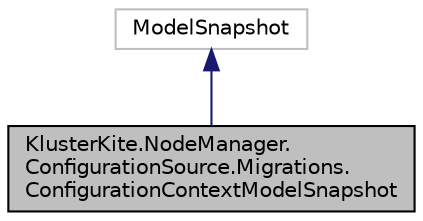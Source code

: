 digraph "KlusterKite.NodeManager.ConfigurationSource.Migrations.ConfigurationContextModelSnapshot"
{
  edge [fontname="Helvetica",fontsize="10",labelfontname="Helvetica",labelfontsize="10"];
  node [fontname="Helvetica",fontsize="10",shape=record];
  Node0 [label="KlusterKite.NodeManager.\lConfigurationSource.Migrations.\lConfigurationContextModelSnapshot",height=0.2,width=0.4,color="black", fillcolor="grey75", style="filled", fontcolor="black"];
  Node1 -> Node0 [dir="back",color="midnightblue",fontsize="10",style="solid",fontname="Helvetica"];
  Node1 [label="ModelSnapshot",height=0.2,width=0.4,color="grey75", fillcolor="white", style="filled"];
}
